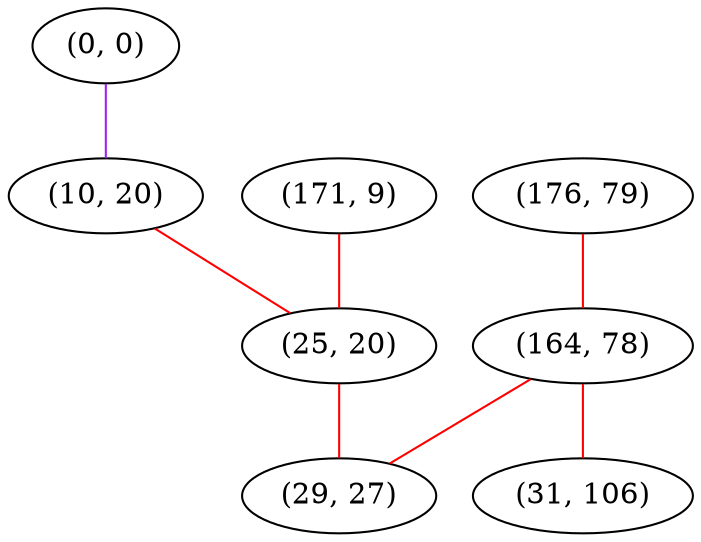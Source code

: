 graph "" {
"(0, 0)";
"(176, 79)";
"(171, 9)";
"(164, 78)";
"(10, 20)";
"(25, 20)";
"(31, 106)";
"(29, 27)";
"(0, 0)" -- "(10, 20)"  [color=purple, key=0, weight=4];
"(176, 79)" -- "(164, 78)"  [color=red, key=0, weight=1];
"(171, 9)" -- "(25, 20)"  [color=red, key=0, weight=1];
"(164, 78)" -- "(31, 106)"  [color=red, key=0, weight=1];
"(164, 78)" -- "(29, 27)"  [color=red, key=0, weight=1];
"(10, 20)" -- "(25, 20)"  [color=red, key=0, weight=1];
"(25, 20)" -- "(29, 27)"  [color=red, key=0, weight=1];
}

